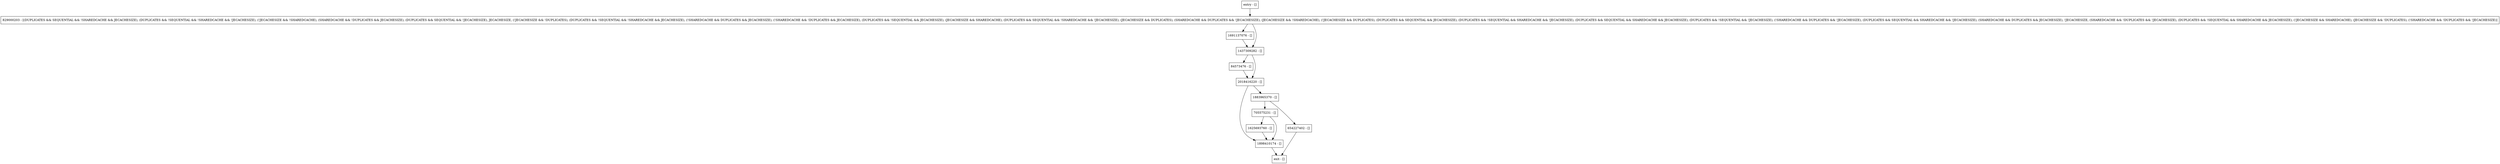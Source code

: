 digraph searchRangeAdvanceAndCheckKey {
node [shape=record];
1898410174 [label="1898410174 - []"];
1883965370 [label="1883965370 - []"];
654227402 [label="654227402 - []"];
84573476 [label="84573476 - []"];
1625693760 [label="1625693760 - []"];
1691137076 [label="1691137076 - []"];
entry [label="entry - []"];
exit [label="exit - []"];
2018416220 [label="2018416220 - []"];
1437309282 [label="1437309282 - []"];
829000203 [label="829000203 - [(DUPLICATES && SEQUENTIAL && !SHAREDCACHE && JECACHESIZE), (DUPLICATES && !SEQUENTIAL && !SHAREDCACHE && !JECACHESIZE), (!JECACHESIZE && !SHAREDCACHE), (SHAREDCACHE && !DUPLICATES && JECACHESIZE), (DUPLICATES && SEQUENTIAL && !JECACHESIZE), JECACHESIZE, (!JECACHESIZE && !DUPLICATES), (DUPLICATES && !SEQUENTIAL && !SHAREDCACHE && JECACHESIZE), (!SHAREDCACHE && DUPLICATES && JECACHESIZE), (!SHAREDCACHE && !DUPLICATES && JECACHESIZE), (DUPLICATES && !SEQUENTIAL && JECACHESIZE), (JECACHESIZE && SHAREDCACHE), (DUPLICATES && SEQUENTIAL && !SHAREDCACHE && !JECACHESIZE), (JECACHESIZE && DUPLICATES), (SHAREDCACHE && DUPLICATES && !JECACHESIZE), (JECACHESIZE && !SHAREDCACHE), (!JECACHESIZE && DUPLICATES), (DUPLICATES && SEQUENTIAL && JECACHESIZE), (DUPLICATES && !SEQUENTIAL && SHAREDCACHE && !JECACHESIZE), (DUPLICATES && SEQUENTIAL && SHAREDCACHE && JECACHESIZE), (DUPLICATES && !SEQUENTIAL && !JECACHESIZE), (!SHAREDCACHE && DUPLICATES && !JECACHESIZE), (DUPLICATES && SEQUENTIAL && SHAREDCACHE && !JECACHESIZE), (SHAREDCACHE && DUPLICATES && JECACHESIZE), !JECACHESIZE, (SHAREDCACHE && !DUPLICATES && !JECACHESIZE), (DUPLICATES && !SEQUENTIAL && SHAREDCACHE && JECACHESIZE), (!JECACHESIZE && SHAREDCACHE), (JECACHESIZE && !DUPLICATES), (!SHAREDCACHE && !DUPLICATES && !JECACHESIZE)]"];
705575231 [label="705575231 - []"];
entry;
exit;
1898410174 -> exit;
1883965370 -> 654227402;
1883965370 -> 705575231;
654227402 -> exit;
84573476 -> 2018416220;
1625693760 -> 1898410174;
1691137076 -> 1437309282;
entry -> 829000203;
2018416220 -> 1898410174;
2018416220 -> 1883965370;
1437309282 -> 2018416220;
1437309282 -> 84573476;
829000203 -> 1437309282;
829000203 -> 1691137076;
705575231 -> 1898410174;
705575231 -> 1625693760;
}
